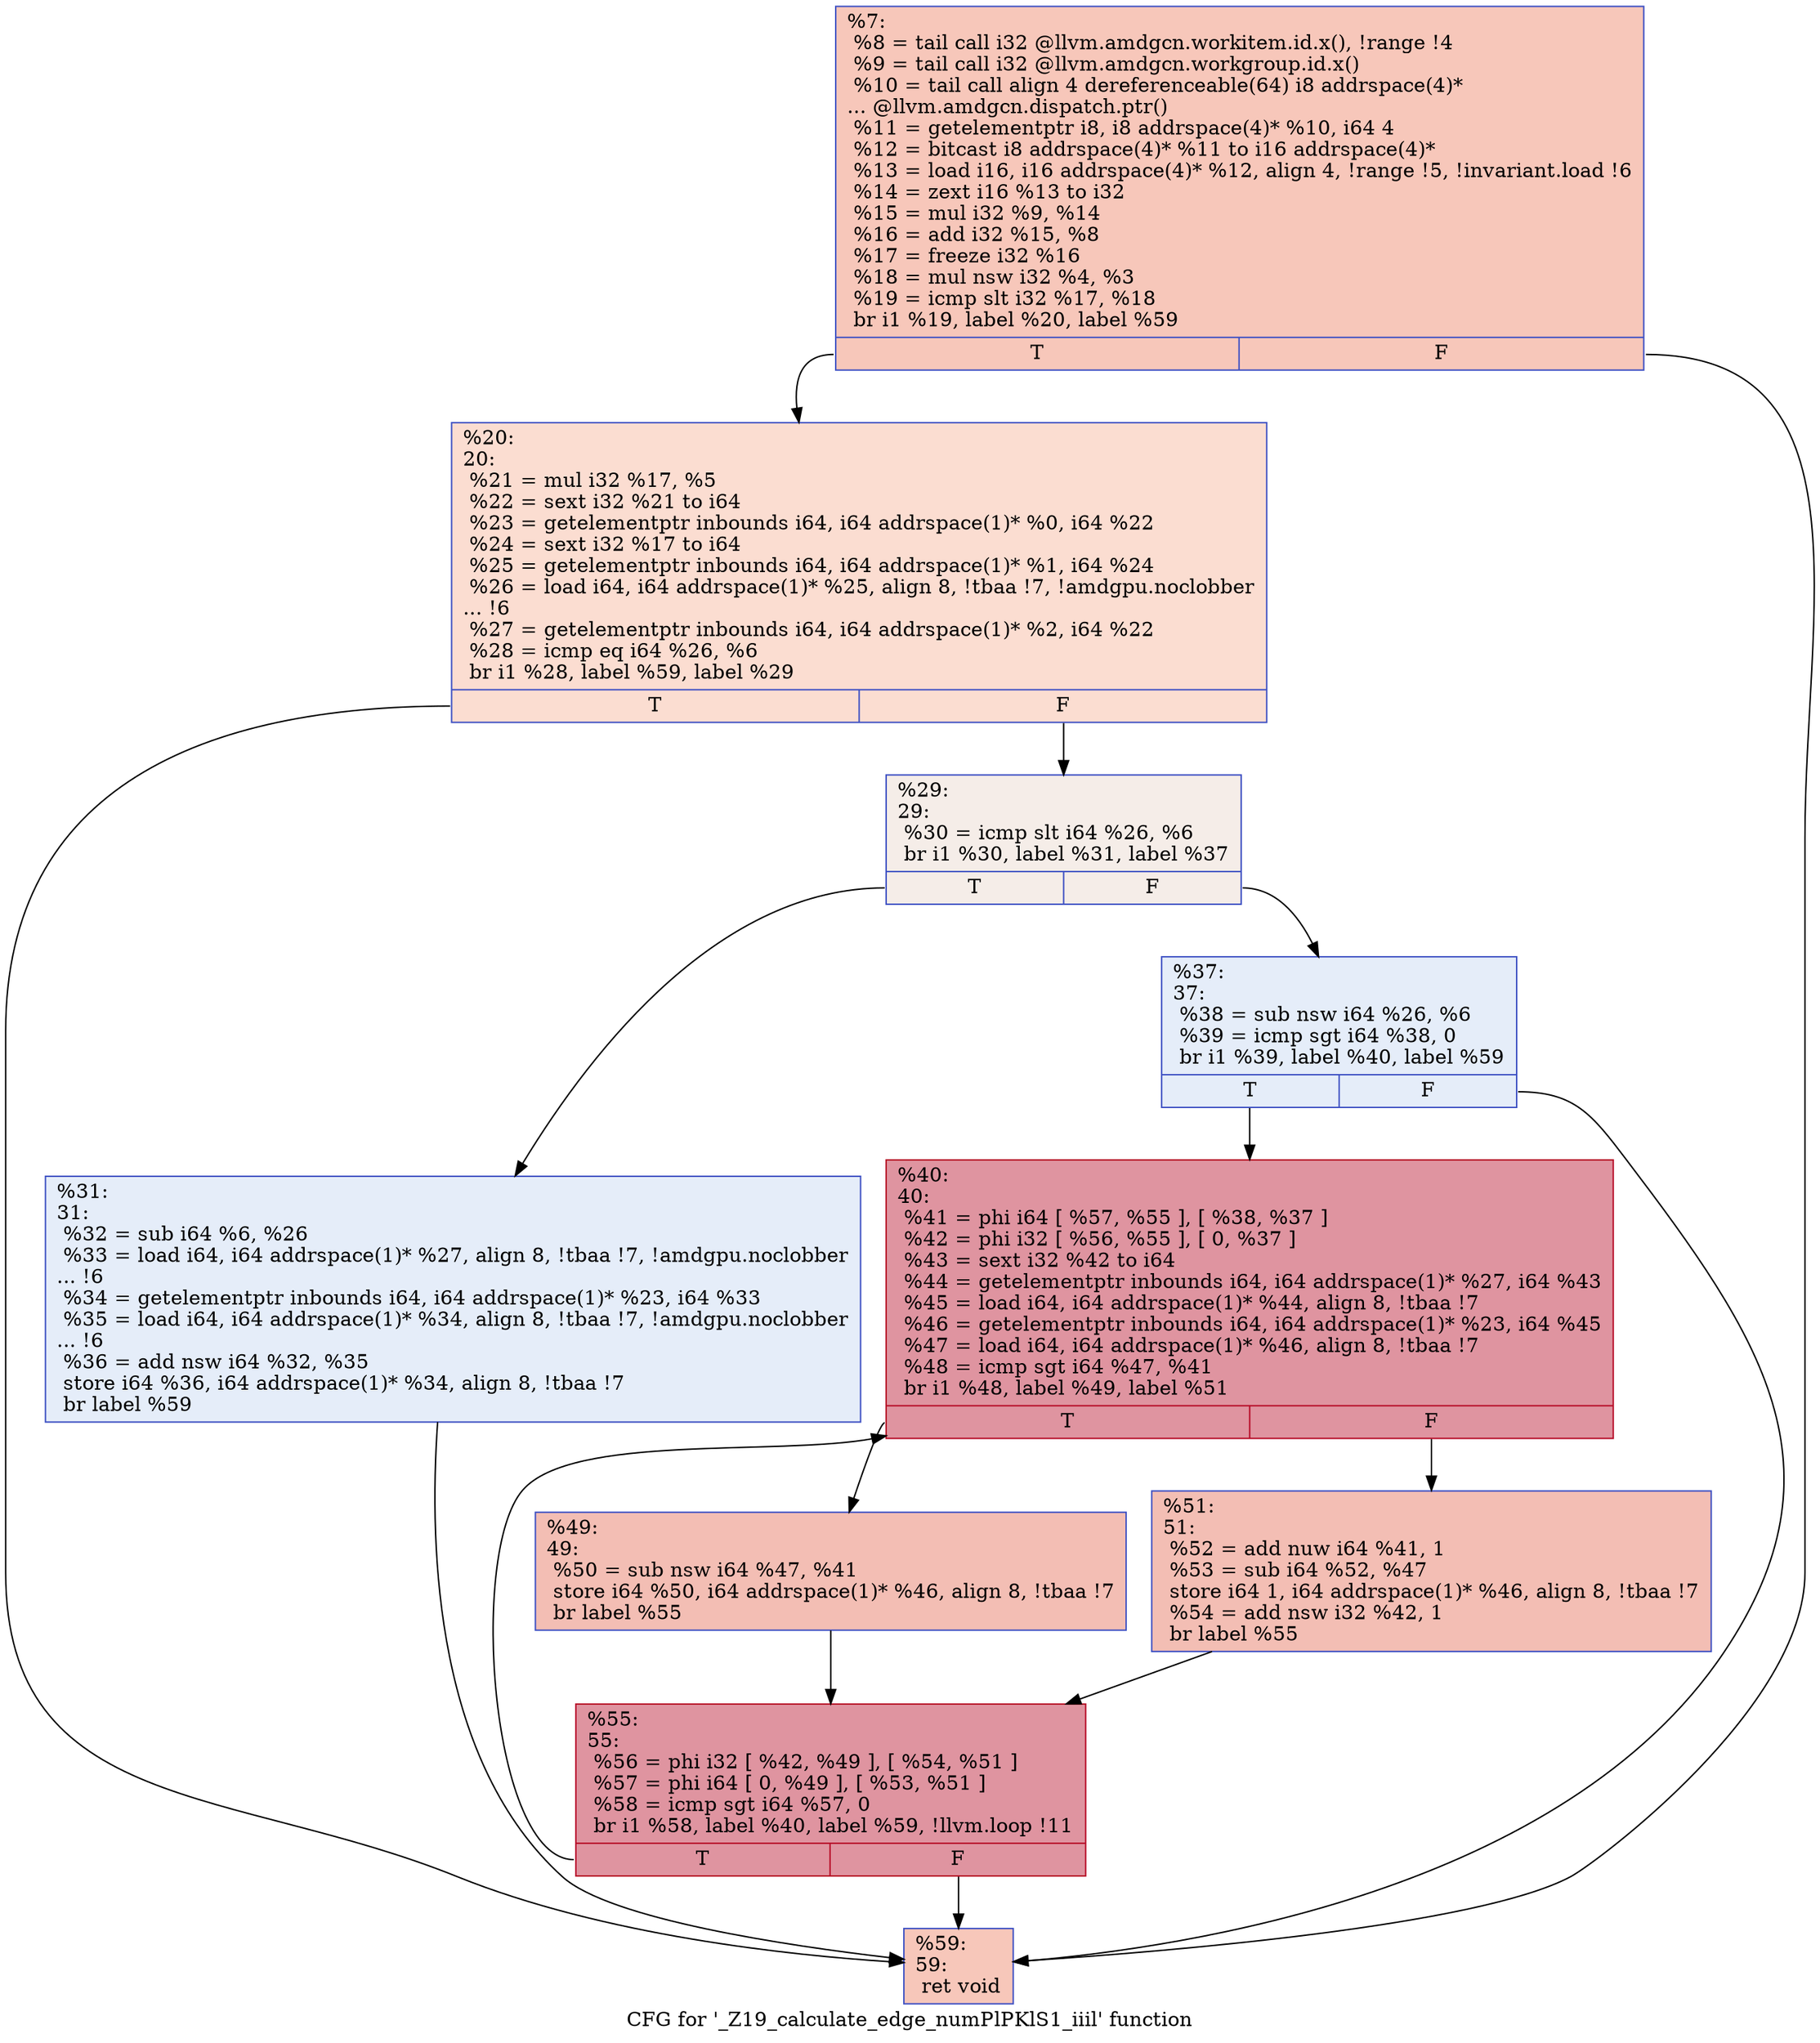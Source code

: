 digraph "CFG for '_Z19_calculate_edge_numPlPKlS1_iiil' function" {
	label="CFG for '_Z19_calculate_edge_numPlPKlS1_iiil' function";

	Node0x60458e0 [shape=record,color="#3d50c3ff", style=filled, fillcolor="#ec7f6370",label="{%7:\l  %8 = tail call i32 @llvm.amdgcn.workitem.id.x(), !range !4\l  %9 = tail call i32 @llvm.amdgcn.workgroup.id.x()\l  %10 = tail call align 4 dereferenceable(64) i8 addrspace(4)*\l... @llvm.amdgcn.dispatch.ptr()\l  %11 = getelementptr i8, i8 addrspace(4)* %10, i64 4\l  %12 = bitcast i8 addrspace(4)* %11 to i16 addrspace(4)*\l  %13 = load i16, i16 addrspace(4)* %12, align 4, !range !5, !invariant.load !6\l  %14 = zext i16 %13 to i32\l  %15 = mul i32 %9, %14\l  %16 = add i32 %15, %8\l  %17 = freeze i32 %16\l  %18 = mul nsw i32 %4, %3\l  %19 = icmp slt i32 %17, %18\l  br i1 %19, label %20, label %59\l|{<s0>T|<s1>F}}"];
	Node0x60458e0:s0 -> Node0x6047970;
	Node0x60458e0:s1 -> Node0x6047a00;
	Node0x6047970 [shape=record,color="#3d50c3ff", style=filled, fillcolor="#f7b39670",label="{%20:\l20:                                               \l  %21 = mul i32 %17, %5\l  %22 = sext i32 %21 to i64\l  %23 = getelementptr inbounds i64, i64 addrspace(1)* %0, i64 %22\l  %24 = sext i32 %17 to i64\l  %25 = getelementptr inbounds i64, i64 addrspace(1)* %1, i64 %24\l  %26 = load i64, i64 addrspace(1)* %25, align 8, !tbaa !7, !amdgpu.noclobber\l... !6\l  %27 = getelementptr inbounds i64, i64 addrspace(1)* %2, i64 %22\l  %28 = icmp eq i64 %26, %6\l  br i1 %28, label %59, label %29\l|{<s0>T|<s1>F}}"];
	Node0x6047970:s0 -> Node0x6047a00;
	Node0x6047970:s1 -> Node0x6048720;
	Node0x6048720 [shape=record,color="#3d50c3ff", style=filled, fillcolor="#e8d6cc70",label="{%29:\l29:                                               \l  %30 = icmp slt i64 %26, %6\l  br i1 %30, label %31, label %37\l|{<s0>T|<s1>F}}"];
	Node0x6048720:s0 -> Node0x60488f0;
	Node0x6048720:s1 -> Node0x6048940;
	Node0x60488f0 [shape=record,color="#3d50c3ff", style=filled, fillcolor="#c5d6f270",label="{%31:\l31:                                               \l  %32 = sub i64 %6, %26\l  %33 = load i64, i64 addrspace(1)* %27, align 8, !tbaa !7, !amdgpu.noclobber\l... !6\l  %34 = getelementptr inbounds i64, i64 addrspace(1)* %23, i64 %33\l  %35 = load i64, i64 addrspace(1)* %34, align 8, !tbaa !7, !amdgpu.noclobber\l... !6\l  %36 = add nsw i64 %32, %35\l  store i64 %36, i64 addrspace(1)* %34, align 8, !tbaa !7\l  br label %59\l}"];
	Node0x60488f0 -> Node0x6047a00;
	Node0x6048940 [shape=record,color="#3d50c3ff", style=filled, fillcolor="#c5d6f270",label="{%37:\l37:                                               \l  %38 = sub nsw i64 %26, %6\l  %39 = icmp sgt i64 %38, 0\l  br i1 %39, label %40, label %59\l|{<s0>T|<s1>F}}"];
	Node0x6048940:s0 -> Node0x6049690;
	Node0x6048940:s1 -> Node0x6047a00;
	Node0x6049690 [shape=record,color="#b70d28ff", style=filled, fillcolor="#b70d2870",label="{%40:\l40:                                               \l  %41 = phi i64 [ %57, %55 ], [ %38, %37 ]\l  %42 = phi i32 [ %56, %55 ], [ 0, %37 ]\l  %43 = sext i32 %42 to i64\l  %44 = getelementptr inbounds i64, i64 addrspace(1)* %27, i64 %43\l  %45 = load i64, i64 addrspace(1)* %44, align 8, !tbaa !7\l  %46 = getelementptr inbounds i64, i64 addrspace(1)* %23, i64 %45\l  %47 = load i64, i64 addrspace(1)* %46, align 8, !tbaa !7\l  %48 = icmp sgt i64 %47, %41\l  br i1 %48, label %49, label %51\l|{<s0>T|<s1>F}}"];
	Node0x6049690:s0 -> Node0x6049da0;
	Node0x6049690:s1 -> Node0x6049e30;
	Node0x6049da0 [shape=record,color="#3d50c3ff", style=filled, fillcolor="#e36c5570",label="{%49:\l49:                                               \l  %50 = sub nsw i64 %47, %41\l  store i64 %50, i64 addrspace(1)* %46, align 8, !tbaa !7\l  br label %55\l}"];
	Node0x6049da0 -> Node0x60497c0;
	Node0x6049e30 [shape=record,color="#3d50c3ff", style=filled, fillcolor="#e36c5570",label="{%51:\l51:                                               \l  %52 = add nuw i64 %41, 1\l  %53 = sub i64 %52, %47\l  store i64 1, i64 addrspace(1)* %46, align 8, !tbaa !7\l  %54 = add nsw i32 %42, 1\l  br label %55\l}"];
	Node0x6049e30 -> Node0x60497c0;
	Node0x60497c0 [shape=record,color="#b70d28ff", style=filled, fillcolor="#b70d2870",label="{%55:\l55:                                               \l  %56 = phi i32 [ %42, %49 ], [ %54, %51 ]\l  %57 = phi i64 [ 0, %49 ], [ %53, %51 ]\l  %58 = icmp sgt i64 %57, 0\l  br i1 %58, label %40, label %59, !llvm.loop !11\l|{<s0>T|<s1>F}}"];
	Node0x60497c0:s0 -> Node0x6049690;
	Node0x60497c0:s1 -> Node0x6047a00;
	Node0x6047a00 [shape=record,color="#3d50c3ff", style=filled, fillcolor="#ec7f6370",label="{%59:\l59:                                               \l  ret void\l}"];
}
